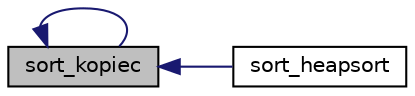 digraph G
{
  edge [fontname="Helvetica",fontsize="10",labelfontname="Helvetica",labelfontsize="10"];
  node [fontname="Helvetica",fontsize="10",shape=record];
  rankdir="LR";
  Node1 [label="sort_kopiec",height=0.2,width=0.4,color="black", fillcolor="grey75", style="filled" fontcolor="black"];
  Node1 -> Node2 [dir="back",color="midnightblue",fontsize="10",style="solid"];
  Node2 [label="sort_heapsort",height=0.2,width=0.4,color="black", fillcolor="white", style="filled",URL="$sortowanie_8cpp.html#aa02edb4bae79f21b06cc8b32e102e42c",tooltip="Realizuje sortowanie przez kopcowanie."];
  Node1 -> Node1 [dir="back",color="midnightblue",fontsize="10",style="solid"];
}
